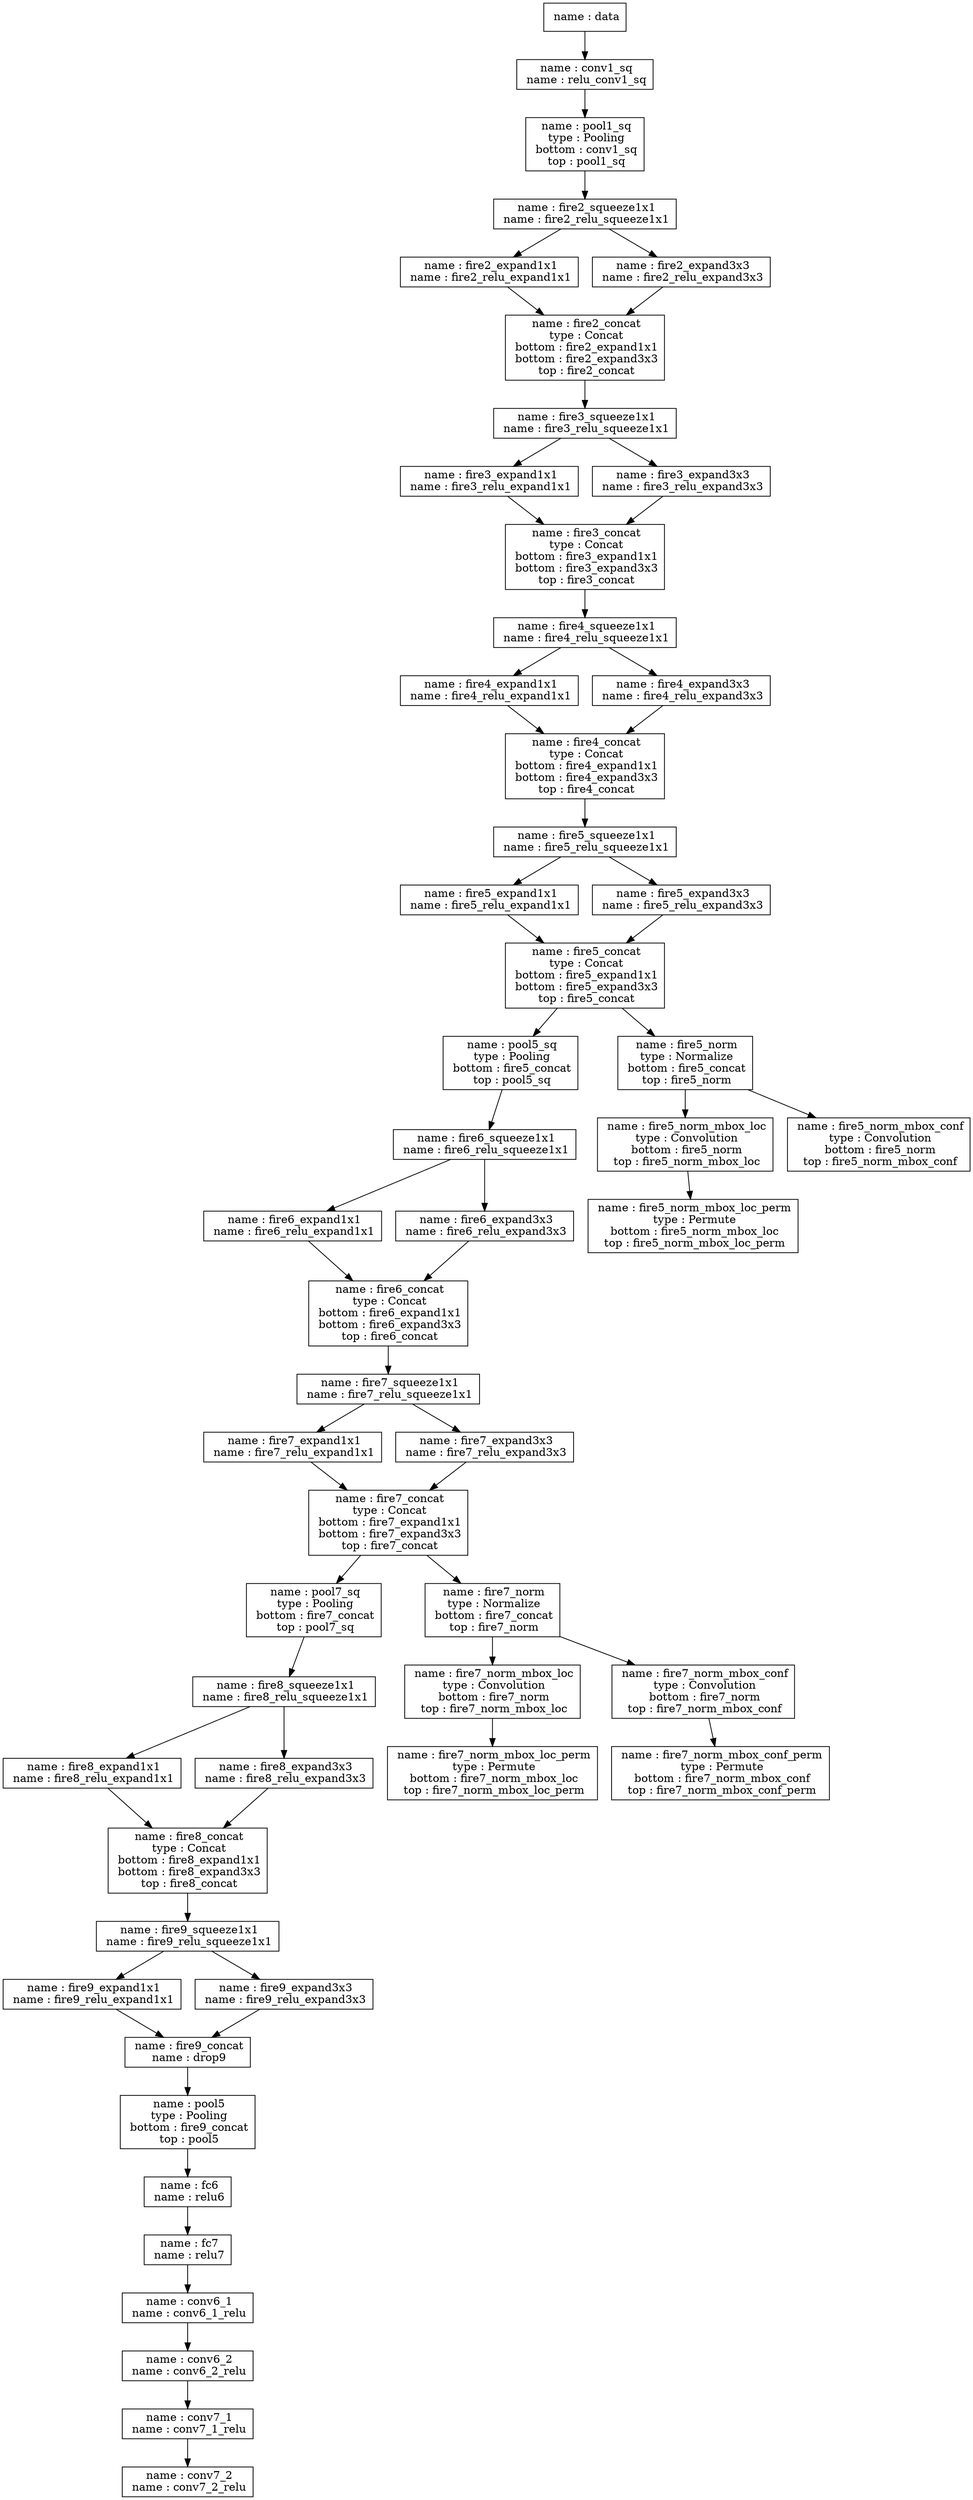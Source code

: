 digraph cnn_tree {
data
[
        shape = box
        label = " name : data"
];
data -> conv1_sq;
conv1_sq
[
        shape = box
        label = " name : conv1_sq\n name : relu_conv1_sq"
];
conv1_sq -> pool1_sq;
pool1_sq
[
        shape = box
        label = " name : pool1_sq\n type : Pooling\n bottom : conv1_sq\n top : pool1_sq"
];
pool1_sq -> fire2_squeeze1x1;
fire2_squeeze1x1
[
        shape = box
        label = " name : fire2_squeeze1x1\n name : fire2_relu_squeeze1x1"
];
fire2_squeeze1x1 -> fire2_expand1x1;
fire2_squeeze1x1 -> fire2_expand3x3;
fire2_expand1x1
[
        shape = box
        label = " name : fire2_expand1x1\n name : fire2_relu_expand1x1"
];
fire2_expand1x1 -> fire2_concat;
fire2_expand3x3
[
        shape = box
        label = " name : fire2_expand3x3\n name : fire2_relu_expand3x3"
];
fire2_expand3x3 -> fire2_concat;
fire2_concat
[
        shape = box
        label = " name : fire2_concat\n type : Concat\n bottom : fire2_expand1x1\n bottom : fire2_expand3x3\n top : fire2_concat"
];
fire2_concat -> fire3_squeeze1x1;
fire3_squeeze1x1
[
        shape = box
        label = " name : fire3_squeeze1x1\n name : fire3_relu_squeeze1x1"
];
fire3_squeeze1x1 -> fire3_expand1x1;
fire3_squeeze1x1 -> fire3_expand3x3;
fire3_expand1x1
[
        shape = box
        label = " name : fire3_expand1x1\n name : fire3_relu_expand1x1"
];
fire3_expand1x1 -> fire3_concat;
fire3_expand3x3
[
        shape = box
        label = " name : fire3_expand3x3\n name : fire3_relu_expand3x3"
];
fire3_expand3x3 -> fire3_concat;
fire3_concat
[
        shape = box
        label = " name : fire3_concat\n type : Concat\n bottom : fire3_expand1x1\n bottom : fire3_expand3x3\n top : fire3_concat"
];
fire3_concat -> fire4_squeeze1x1;
fire4_squeeze1x1
[
        shape = box
        label = " name : fire4_squeeze1x1\n name : fire4_relu_squeeze1x1"
];
fire4_squeeze1x1 -> fire4_expand1x1;
fire4_squeeze1x1 -> fire4_expand3x3;
fire4_expand1x1
[
        shape = box
        label = " name : fire4_expand1x1\n name : fire4_relu_expand1x1"
];
fire4_expand1x1 -> fire4_concat;
fire4_expand3x3
[
        shape = box
        label = " name : fire4_expand3x3\n name : fire4_relu_expand3x3"
];
fire4_expand3x3 -> fire4_concat;
fire4_concat
[
        shape = box
        label = " name : fire4_concat\n type : Concat\n bottom : fire4_expand1x1\n bottom : fire4_expand3x3\n top : fire4_concat"
];
fire4_concat -> fire5_squeeze1x1;
fire5_squeeze1x1
[
        shape = box
        label = " name : fire5_squeeze1x1\n name : fire5_relu_squeeze1x1"
];
fire5_squeeze1x1 -> fire5_expand1x1;
fire5_squeeze1x1 -> fire5_expand3x3;
fire5_expand1x1
[
        shape = box
        label = " name : fire5_expand1x1\n name : fire5_relu_expand1x1"
];
fire5_expand1x1 -> fire5_concat;
fire5_expand3x3
[
        shape = box
        label = " name : fire5_expand3x3\n name : fire5_relu_expand3x3"
];
fire5_expand3x3 -> fire5_concat;
fire5_concat
[
        shape = box
        label = " name : fire5_concat\n type : Concat\n bottom : fire5_expand1x1\n bottom : fire5_expand3x3\n top : fire5_concat"
];
fire5_concat -> pool5_sq;
fire5_concat -> fire5_norm;
pool5_sq
[
        shape = box
        label = " name : pool5_sq\n type : Pooling\n bottom : fire5_concat\n top : pool5_sq"
];
pool5_sq -> fire6_squeeze1x1;
fire6_squeeze1x1
[
        shape = box
        label = " name : fire6_squeeze1x1\n name : fire6_relu_squeeze1x1"
];
fire6_squeeze1x1 -> fire6_expand1x1;
fire6_squeeze1x1 -> fire6_expand3x3;
fire6_expand1x1
[
        shape = box
        label = " name : fire6_expand1x1\n name : fire6_relu_expand1x1"
];
fire6_expand1x1 -> fire6_concat;
fire6_expand3x3
[
        shape = box
        label = " name : fire6_expand3x3\n name : fire6_relu_expand3x3"
];
fire6_expand3x3 -> fire6_concat;
fire6_concat
[
        shape = box
        label = " name : fire6_concat\n type : Concat\n bottom : fire6_expand1x1\n bottom : fire6_expand3x3\n top : fire6_concat"
];
fire6_concat -> fire7_squeeze1x1;
fire7_squeeze1x1
[
        shape = box
        label = " name : fire7_squeeze1x1\n name : fire7_relu_squeeze1x1"
];
fire7_squeeze1x1 -> fire7_expand1x1;
fire7_squeeze1x1 -> fire7_expand3x3;
fire7_expand1x1
[
        shape = box
        label = " name : fire7_expand1x1\n name : fire7_relu_expand1x1"
];
fire7_expand1x1 -> fire7_concat;
fire7_expand3x3
[
        shape = box
        label = " name : fire7_expand3x3\n name : fire7_relu_expand3x3"
];
fire7_expand3x3 -> fire7_concat;
fire7_concat
[
        shape = box
        label = " name : fire7_concat\n type : Concat\n bottom : fire7_expand1x1\n bottom : fire7_expand3x3\n top : fire7_concat"
];
fire7_concat -> pool7_sq;
fire7_concat -> fire7_norm;
pool7_sq
[
        shape = box
        label = " name : pool7_sq\n type : Pooling\n bottom : fire7_concat\n top : pool7_sq"
];
pool7_sq -> fire8_squeeze1x1;
fire8_squeeze1x1
[
        shape = box
        label = " name : fire8_squeeze1x1\n name : fire8_relu_squeeze1x1"
];
fire8_squeeze1x1 -> fire8_expand1x1;
fire8_squeeze1x1 -> fire8_expand3x3;
fire8_expand1x1
[
        shape = box
        label = " name : fire8_expand1x1\n name : fire8_relu_expand1x1"
];
fire8_expand1x1 -> fire8_concat;
fire8_expand3x3
[
        shape = box
        label = " name : fire8_expand3x3\n name : fire8_relu_expand3x3"
];
fire8_expand3x3 -> fire8_concat;
fire8_concat
[
        shape = box
        label = " name : fire8_concat\n type : Concat\n bottom : fire8_expand1x1\n bottom : fire8_expand3x3\n top : fire8_concat"
];
fire8_concat -> fire9_squeeze1x1;
fire9_squeeze1x1
[
        shape = box
        label = " name : fire9_squeeze1x1\n name : fire9_relu_squeeze1x1"
];
fire9_squeeze1x1 -> fire9_expand1x1;
fire9_squeeze1x1 -> fire9_expand3x3;
fire9_expand1x1
[
        shape = box
        label = " name : fire9_expand1x1\n name : fire9_relu_expand1x1"
];
fire9_expand1x1 -> fire9_concat;
fire9_expand3x3
[
        shape = box
        label = " name : fire9_expand3x3\n name : fire9_relu_expand3x3"
];
fire9_expand3x3 -> fire9_concat;
fire9_concat
[
        shape = box
        label = " name : fire9_concat\n name : drop9"
];
fire9_concat -> pool5;
pool5
[
        shape = box
        label = " name : pool5\n type : Pooling\n bottom : fire9_concat\n top : pool5"
];
pool5 -> fc6;
fc6
[
        shape = box
        label = " name : fc6\n name : relu6"
];
fc6 -> fc7;
fc7
[
        shape = box
        label = " name : fc7\n name : relu7"
];
fc7 -> conv6_1;
conv6_1
[
        shape = box
        label = " name : conv6_1\n name : conv6_1_relu"
];
conv6_1 -> conv6_2;
conv6_2
[
        shape = box
        label = " name : conv6_2\n name : conv6_2_relu"
];
conv6_2 -> conv7_1;
conv7_1
[
        shape = box
        label = " name : conv7_1\n name : conv7_1_relu"
];
conv7_1 -> conv7_2;
conv7_2
[
        shape = box
        label = " name : conv7_2\n name : conv7_2_relu"
];
fire5_norm
[
        shape = box
        label = " name : fire5_norm\n type : Normalize\n bottom : fire5_concat\n top : fire5_norm"
];
fire5_norm -> fire5_norm_mbox_loc;
fire5_norm -> fire5_norm_mbox_conf;
fire5_norm_mbox_loc
[
        shape = box
        label = " name : fire5_norm_mbox_loc\n type : Convolution\n bottom : fire5_norm\n top : fire5_norm_mbox_loc"
];
fire5_norm_mbox_loc -> fire5_norm_mbox_loc_perm;
fire5_norm_mbox_loc_perm
[
        shape = box
        label = " name : fire5_norm_mbox_loc_perm\n type : Permute\n bottom : fire5_norm_mbox_loc\n top : fire5_norm_mbox_loc_perm"
];
fire5_norm_mbox_conf
[
        shape = box
        label = " name : fire5_norm_mbox_conf\n type : Convolution\n bottom : fire5_norm\n top : fire5_norm_mbox_conf"
];
fire7_norm
[
        shape = box
        label = " name : fire7_norm\n type : Normalize\n bottom : fire7_concat\n top : fire7_norm"
];
fire7_norm -> fire7_norm_mbox_loc;
fire7_norm -> fire7_norm_mbox_conf;
fire7_norm_mbox_loc
[
        shape = box
        label = " name : fire7_norm_mbox_loc\n type : Convolution\n bottom : fire7_norm\n top : fire7_norm_mbox_loc"
];
fire7_norm_mbox_loc -> fire7_norm_mbox_loc_perm;
fire7_norm_mbox_loc_perm
[
        shape = box
        label = " name : fire7_norm_mbox_loc_perm\n type : Permute\n bottom : fire7_norm_mbox_loc\n top : fire7_norm_mbox_loc_perm"
];
fire7_norm_mbox_conf
[
        shape = box
        label = " name : fire7_norm_mbox_conf\n type : Convolution\n bottom : fire7_norm\n top : fire7_norm_mbox_conf"
];
fire7_norm_mbox_conf -> fire7_norm_mbox_conf_perm;
fire7_norm_mbox_conf_perm
[
        shape = box
        label = " name : fire7_norm_mbox_conf_perm\n type : Permute\n bottom : fire7_norm_mbox_conf\n top : fire7_norm_mbox_conf_perm"
];
}
